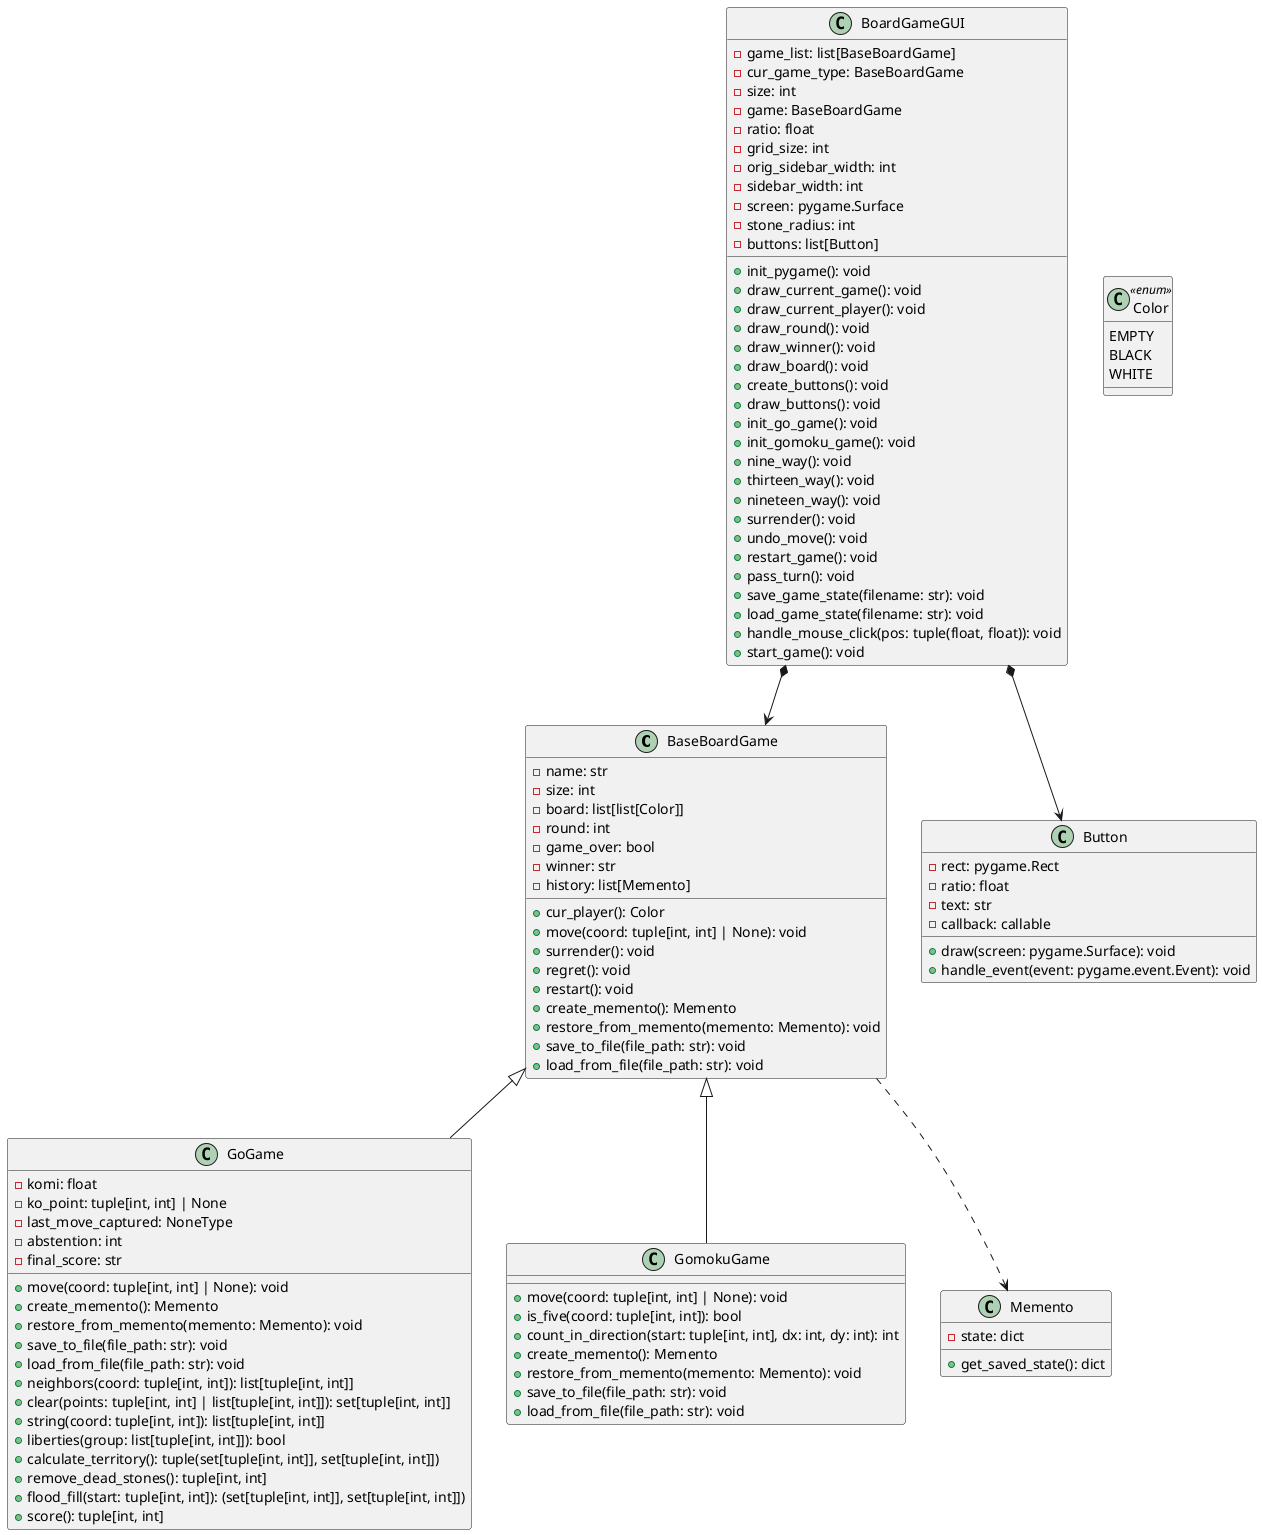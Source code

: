 @startuml stage1

class BaseBoardGame {
    - name: str
    - size: int
    - board: list[list[Color]]
    - round: int
    - game_over: bool
    - winner: str
    - history: list[Memento]

    + cur_player(): Color
    + move(coord: tuple[int, int] | None): void
    + surrender(): void
    + regret(): void
    + restart(): void
    + create_memento(): Memento
    + restore_from_memento(memento: Memento): void
    + save_to_file(file_path: str): void
    + load_from_file(file_path: str): void
}

class GoGame {
    - komi: float
    - ko_point: tuple[int, int] | None
    - last_move_captured: NoneType
    - abstention: int
    - final_score: str

    + move(coord: tuple[int, int] | None): void
    + create_memento(): Memento
    + restore_from_memento(memento: Memento): void
    + save_to_file(file_path: str): void
    + load_from_file(file_path: str): void
    + neighbors(coord: tuple[int, int]): list[tuple[int, int]]
    + clear(points: tuple[int, int] | list[tuple[int, int]]): set[tuple[int, int]]
    + string(coord: tuple[int, int]): list[tuple[int, int]]
    + liberties(group: list[tuple[int, int]]): bool
    + calculate_territory(): tuple(set[tuple[int, int]], set[tuple[int, int]])
    + remove_dead_stones(): tuple[int, int]
    + flood_fill(start: tuple[int, int]): (set[tuple[int, int]], set[tuple[int, int]])
    + score(): tuple[int, int]
}

class GomokuGame {
    + move(coord: tuple[int, int] | None): void
    + is_five(coord: tuple[int, int]): bool
    + count_in_direction(start: tuple[int, int], dx: int, dy: int): int
    + create_memento(): Memento
    + restore_from_memento(memento: Memento): void
    + save_to_file(file_path: str): void
    + load_from_file(file_path: str): void
}

class Memento {
    - state: dict

    + get_saved_state(): dict
}

class Color <<enum>> {
    EMPTY
    BLACK
    WHITE
}

class BoardGameGUI {
    - game_list: list[BaseBoardGame]
    - cur_game_type: BaseBoardGame
    - size: int
    - game: BaseBoardGame
    - ratio: float
    - grid_size: int
    - orig_sidebar_width: int
    - sidebar_width: int
    - screen: pygame.Surface
    - stone_radius: int
    - buttons: list[Button]

    + init_pygame(): void
    + draw_current_game(): void
    + draw_current_player(): void
    + draw_round(): void
    + draw_winner(): void
    + draw_board(): void
    + create_buttons(): void
    + draw_buttons(): void
    + init_go_game(): void
    + init_gomoku_game(): void
    + nine_way(): void
    + thirteen_way(): void
    + nineteen_way(): void
    + surrender(): void
    + undo_move(): void
    + restart_game(): void
    + pass_turn(): void
    + save_game_state(filename: str): void
    + load_game_state(filename: str): void
    + handle_mouse_click(pos: tuple(float, float)): void
    + start_game(): void
}

class Button {
    - rect: pygame.Rect
    - ratio: float
    - text: str
    - callback: callable

    + draw(screen: pygame.Surface): void
    + handle_event(event: pygame.event.Event): void
}

BaseBoardGame <|-- GoGame
BaseBoardGame <|-- GomokuGame
BaseBoardGame ..> Memento
BoardGameGUI *--> Button
BoardGameGUI *--> BaseBoardGame

@enduml
